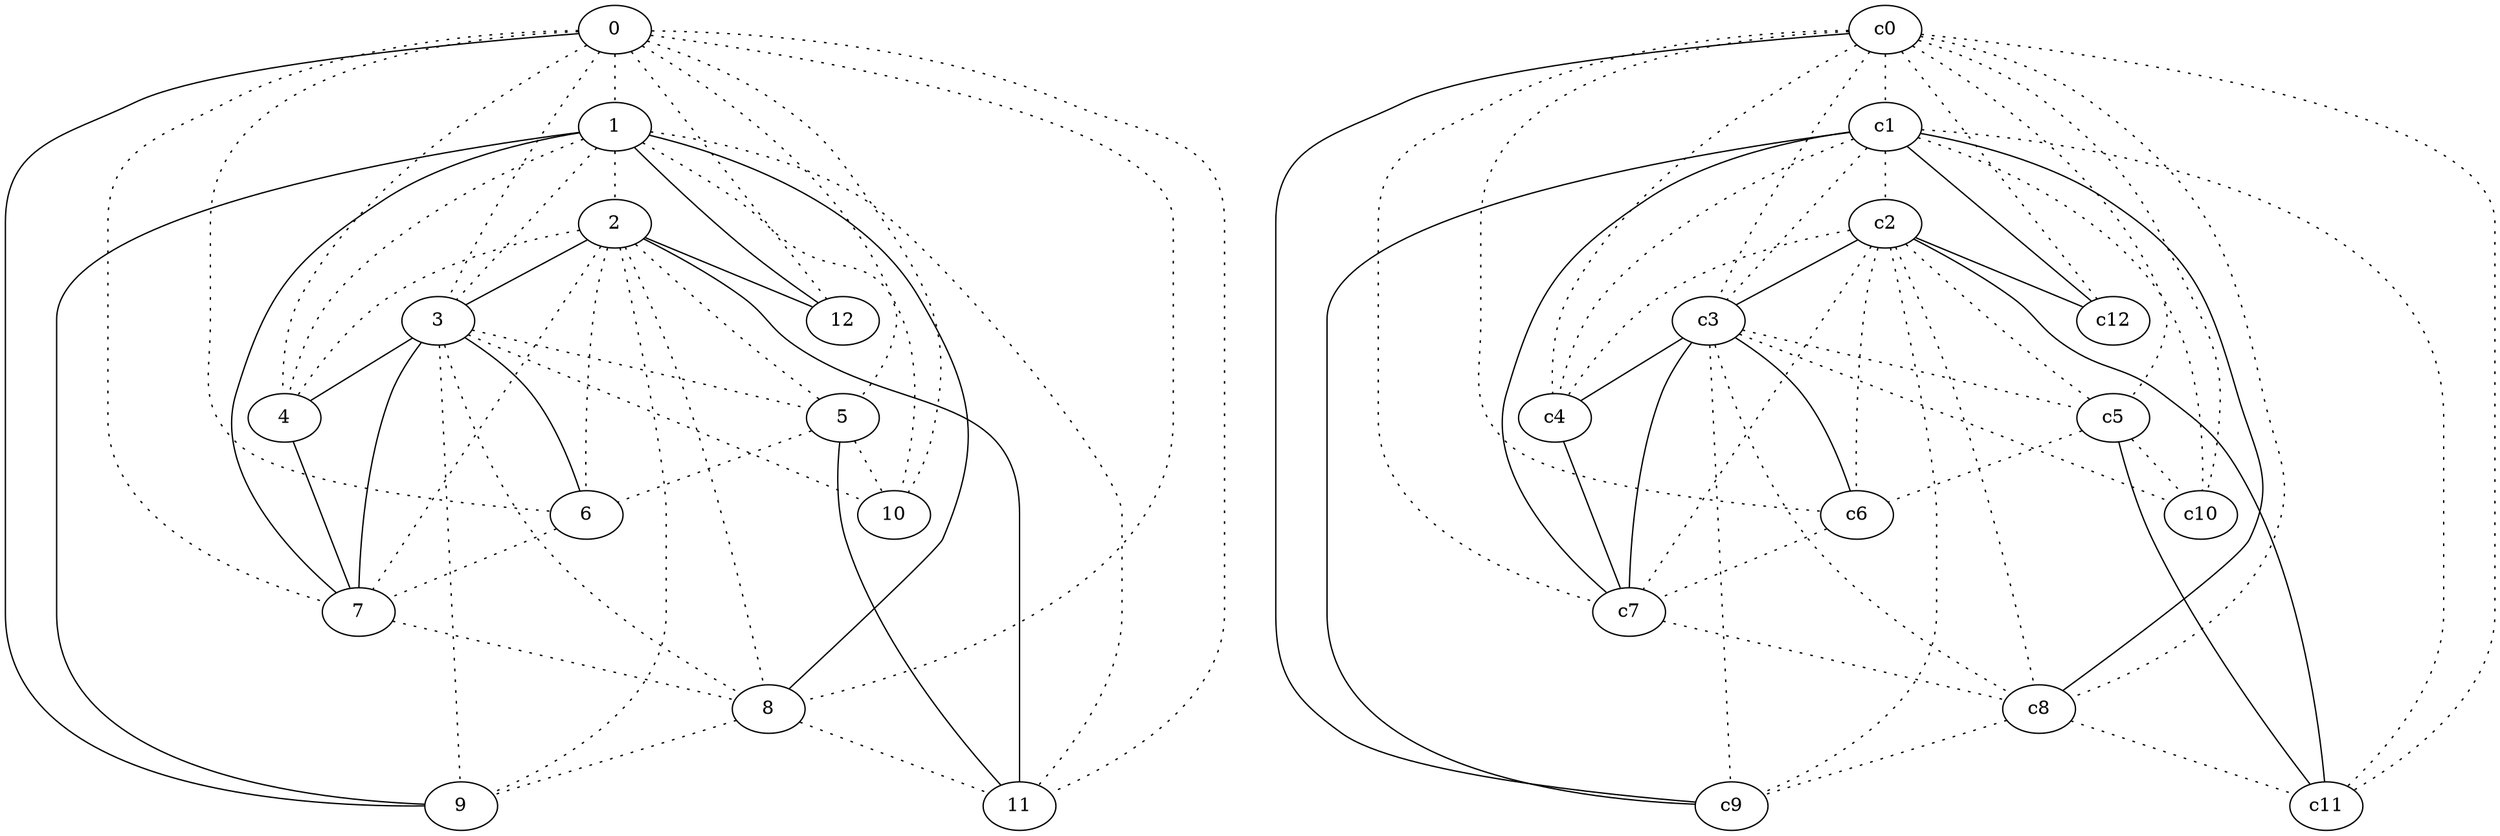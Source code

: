 graph {
a0[label=0];
a1[label=1];
a2[label=2];
a3[label=3];
a4[label=4];
a5[label=5];
a6[label=6];
a7[label=7];
a8[label=8];
a9[label=9];
a10[label=10];
a11[label=11];
a12[label=12];
a0 -- a1 [style=dotted];
a0 -- a3 [style=dotted];
a0 -- a4 [style=dotted];
a0 -- a5 [style=dotted];
a0 -- a6 [style=dotted];
a0 -- a7 [style=dotted];
a0 -- a8 [style=dotted];
a0 -- a9;
a0 -- a10 [style=dotted];
a0 -- a11 [style=dotted];
a0 -- a12 [style=dotted];
a1 -- a2 [style=dotted];
a1 -- a3 [style=dotted];
a1 -- a4 [style=dotted];
a1 -- a7;
a1 -- a8;
a1 -- a9;
a1 -- a10 [style=dotted];
a1 -- a11 [style=dotted];
a1 -- a12;
a2 -- a3;
a2 -- a4 [style=dotted];
a2 -- a5 [style=dotted];
a2 -- a6 [style=dotted];
a2 -- a7 [style=dotted];
a2 -- a8 [style=dotted];
a2 -- a9 [style=dotted];
a2 -- a11;
a2 -- a12;
a3 -- a4;
a3 -- a5 [style=dotted];
a3 -- a6;
a3 -- a7;
a3 -- a8 [style=dotted];
a3 -- a9 [style=dotted];
a3 -- a10 [style=dotted];
a4 -- a7;
a5 -- a6 [style=dotted];
a5 -- a10 [style=dotted];
a5 -- a11;
a6 -- a7 [style=dotted];
a7 -- a8 [style=dotted];
a8 -- a9 [style=dotted];
a8 -- a11 [style=dotted];
c0 -- c1 [style=dotted];
c0 -- c3 [style=dotted];
c0 -- c4 [style=dotted];
c0 -- c5 [style=dotted];
c0 -- c6 [style=dotted];
c0 -- c7 [style=dotted];
c0 -- c8 [style=dotted];
c0 -- c9;
c0 -- c10 [style=dotted];
c0 -- c11 [style=dotted];
c0 -- c12 [style=dotted];
c1 -- c2 [style=dotted];
c1 -- c3 [style=dotted];
c1 -- c4 [style=dotted];
c1 -- c7;
c1 -- c8;
c1 -- c9;
c1 -- c10 [style=dotted];
c1 -- c11 [style=dotted];
c1 -- c12;
c2 -- c3;
c2 -- c4 [style=dotted];
c2 -- c5 [style=dotted];
c2 -- c6 [style=dotted];
c2 -- c7 [style=dotted];
c2 -- c8 [style=dotted];
c2 -- c9 [style=dotted];
c2 -- c11;
c2 -- c12;
c3 -- c4;
c3 -- c5 [style=dotted];
c3 -- c6;
c3 -- c7;
c3 -- c8 [style=dotted];
c3 -- c9 [style=dotted];
c3 -- c10 [style=dotted];
c4 -- c7;
c5 -- c6 [style=dotted];
c5 -- c10 [style=dotted];
c5 -- c11;
c6 -- c7 [style=dotted];
c7 -- c8 [style=dotted];
c8 -- c9 [style=dotted];
c8 -- c11 [style=dotted];
}

